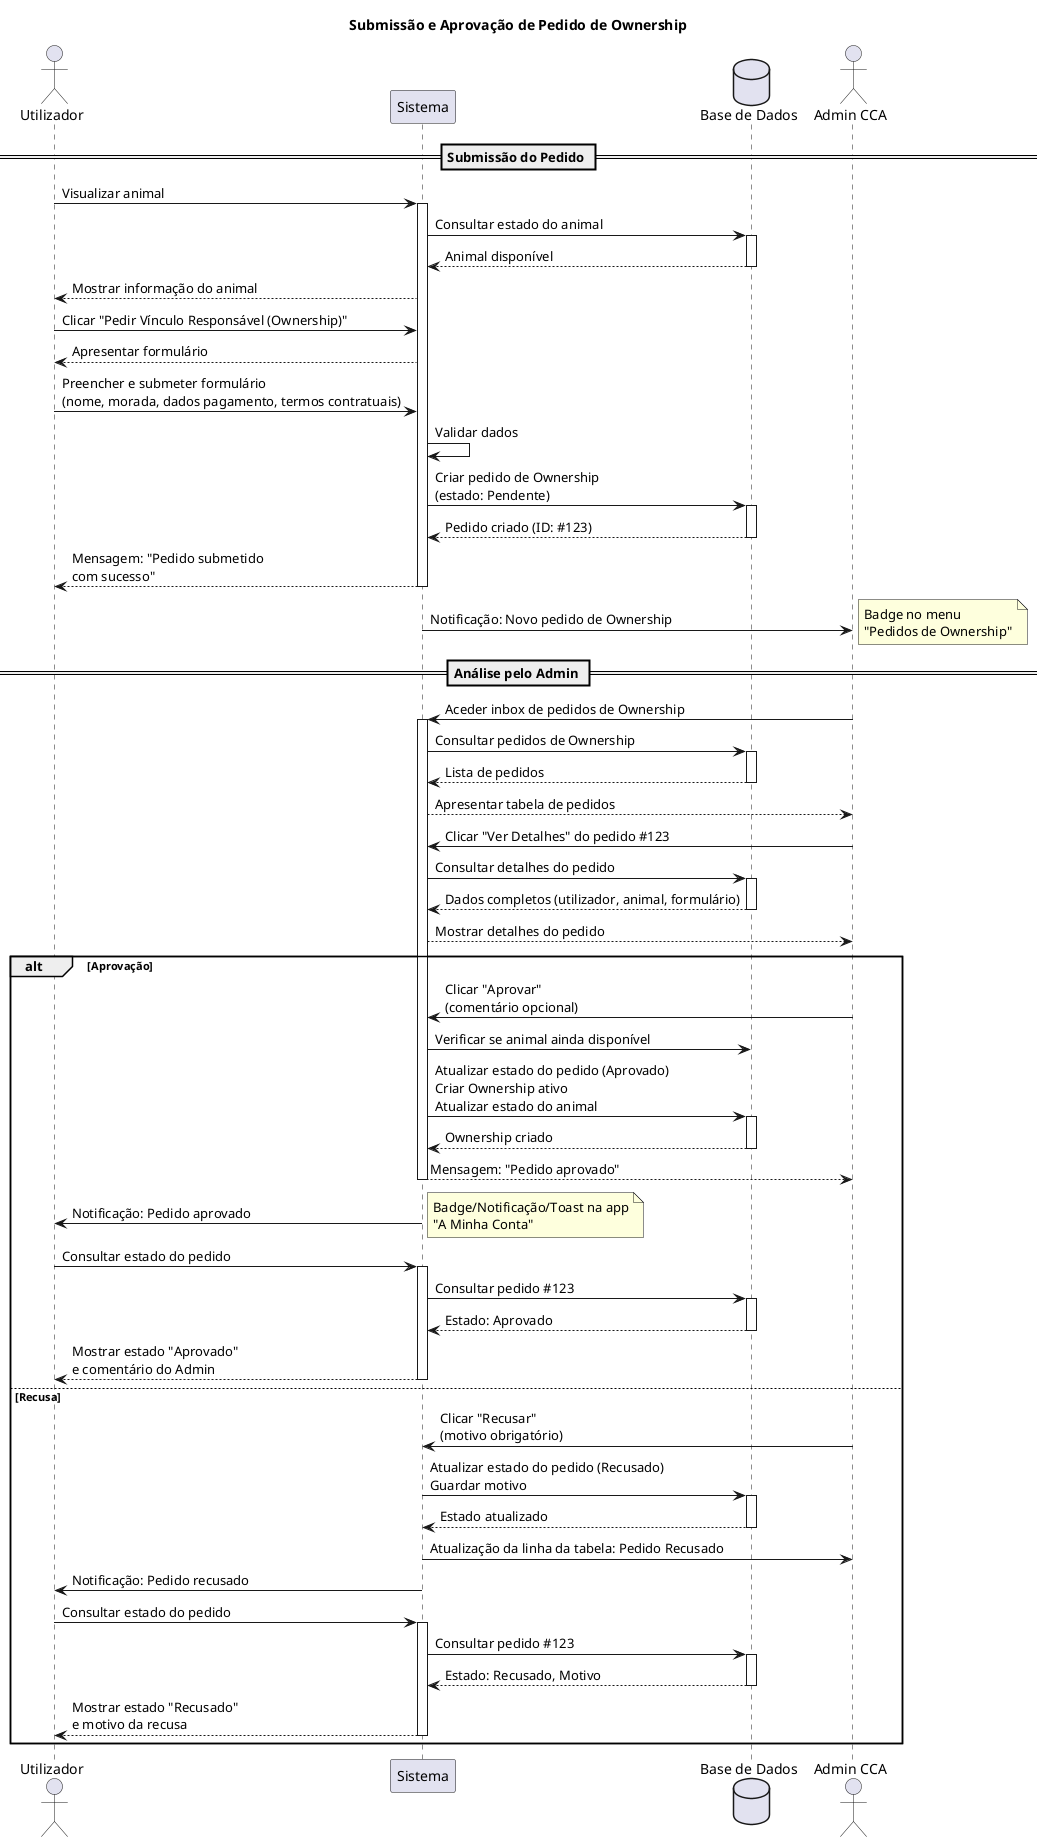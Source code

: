 @startuml
actor "Utilizador" as User
participant "Sistema" as System
database "Base de Dados" as DB
actor "Admin CCA" as Admin

title Submissão e Aprovação de Pedido de Ownership

== Submissão do Pedido ==

User -> System: Visualizar animal
activate System
System -> DB: Consultar estado do animal
activate DB
DB --> System: Animal disponível
deactivate DB
System --> User: Mostrar informação do animal

User -> System: Clicar "Pedir Vínculo Responsável (Ownership)"
System --> User: Apresentar formulário

User -> System: Preencher e submeter formulário\n(nome, morada, dados pagamento, termos contratuais)
System -> System: Validar dados

System -> DB: Criar pedido de Ownership\n(estado: Pendente)
activate DB
DB --> System: Pedido criado (ID: #123)
deactivate DB

System --> User: Mensagem: "Pedido submetido\ncom sucesso"
deactivate System

System -> Admin: Notificação: Novo pedido de Ownership
note right
  Badge no menu
  "Pedidos de Ownership"
end note

== Análise pelo Admin ==

Admin -> System: Aceder inbox de pedidos de Ownership
activate System
System -> DB: Consultar pedidos de Ownership
activate DB
DB --> System: Lista de pedidos
deactivate DB
System --> Admin: Apresentar tabela de pedidos

Admin -> System: Clicar "Ver Detalhes" do pedido #123
System -> DB: Consultar detalhes do pedido
activate DB
DB --> System: Dados completos (utilizador, animal, formulário)
deactivate DB
System --> Admin: Mostrar detalhes do pedido

alt Aprovação

  Admin -> System: Clicar "Aprovar"\n(comentário opcional)
  System -> DB: Verificar se animal ainda disponível
   
  System -> DB: Atualizar estado do pedido (Aprovado)\nCriar Ownership ativo\nAtualizar estado do animal
  activate DB
  DB --> System: Ownership criado
  deactivate DB
  
  System --> Admin: Mensagem: "Pedido aprovado"
  deactivate System
  
  System -> User: Notificação: Pedido aprovado
  note right
    Badge/Notificação/Toast na app
    "A Minha Conta"
  end note
  
  User -> System: Consultar estado do pedido
  activate System
  System -> DB: Consultar pedido #123
  activate DB
  DB --> System: Estado: Aprovado
  deactivate DB
  System --> User: Mostrar estado "Aprovado"\ne comentário do Admin
  deactivate System

else Recusa

  Admin -> System: Clicar "Recusar"\n(motivo obrigatório)
  System -> DB: Atualizar estado do pedido (Recusado)\nGuardar motivo
  activate DB
  DB --> System: Estado atualizado
  deactivate DB
  
  System -> Admin: Atualização da linha da tabela: Pedido Recusado
  System -> User: Notificação: Pedido recusado
  
  User -> System: Consultar estado do pedido
  activate System
  System -> DB: Consultar pedido #123
  activate DB
  DB --> System: Estado: Recusado, Motivo
  deactivate DB
  System --> User: Mostrar estado "Recusado"\ne motivo da recusa
  deactivate System

end
@enduml
